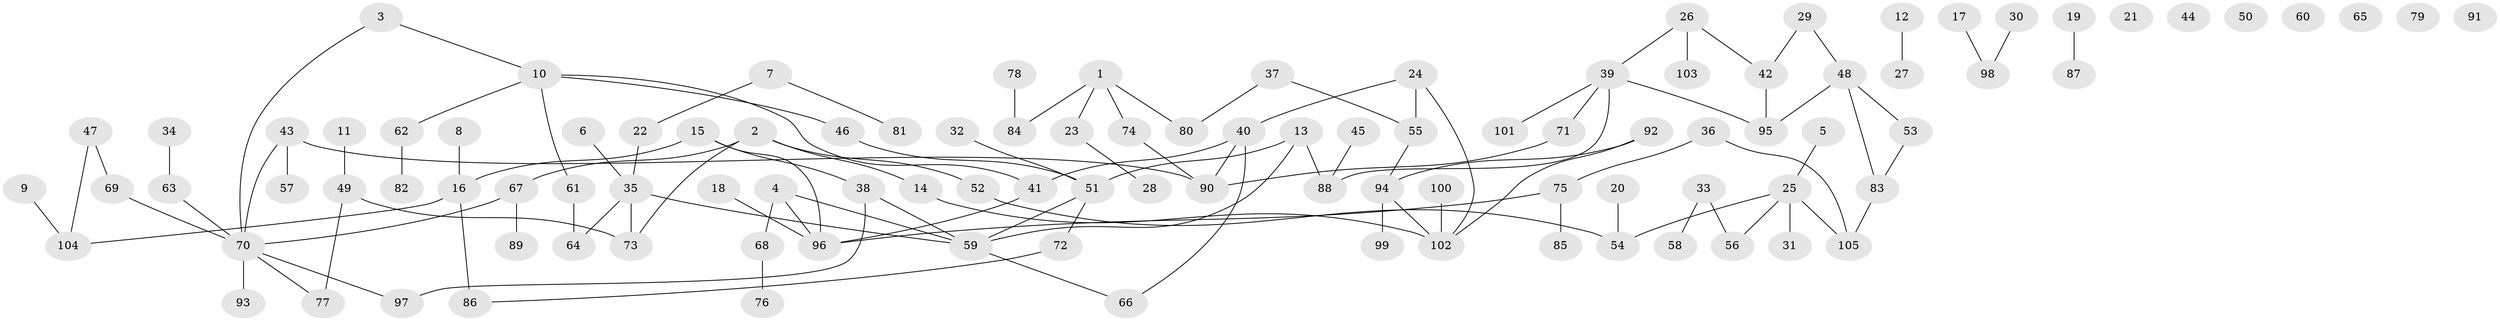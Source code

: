 // Generated by graph-tools (version 1.1) at 2025/33/03/09/25 02:33:57]
// undirected, 105 vertices, 115 edges
graph export_dot {
graph [start="1"]
  node [color=gray90,style=filled];
  1;
  2;
  3;
  4;
  5;
  6;
  7;
  8;
  9;
  10;
  11;
  12;
  13;
  14;
  15;
  16;
  17;
  18;
  19;
  20;
  21;
  22;
  23;
  24;
  25;
  26;
  27;
  28;
  29;
  30;
  31;
  32;
  33;
  34;
  35;
  36;
  37;
  38;
  39;
  40;
  41;
  42;
  43;
  44;
  45;
  46;
  47;
  48;
  49;
  50;
  51;
  52;
  53;
  54;
  55;
  56;
  57;
  58;
  59;
  60;
  61;
  62;
  63;
  64;
  65;
  66;
  67;
  68;
  69;
  70;
  71;
  72;
  73;
  74;
  75;
  76;
  77;
  78;
  79;
  80;
  81;
  82;
  83;
  84;
  85;
  86;
  87;
  88;
  89;
  90;
  91;
  92;
  93;
  94;
  95;
  96;
  97;
  98;
  99;
  100;
  101;
  102;
  103;
  104;
  105;
  1 -- 23;
  1 -- 74;
  1 -- 80;
  1 -- 84;
  2 -- 14;
  2 -- 52;
  2 -- 67;
  2 -- 73;
  3 -- 10;
  3 -- 70;
  4 -- 59;
  4 -- 68;
  4 -- 96;
  5 -- 25;
  6 -- 35;
  7 -- 22;
  7 -- 81;
  8 -- 16;
  9 -- 104;
  10 -- 41;
  10 -- 46;
  10 -- 61;
  10 -- 62;
  11 -- 49;
  12 -- 27;
  13 -- 51;
  13 -- 59;
  13 -- 88;
  14 -- 102;
  15 -- 16;
  15 -- 38;
  15 -- 96;
  16 -- 86;
  16 -- 104;
  17 -- 98;
  18 -- 96;
  19 -- 87;
  20 -- 54;
  22 -- 35;
  23 -- 28;
  24 -- 40;
  24 -- 55;
  24 -- 102;
  25 -- 31;
  25 -- 54;
  25 -- 56;
  25 -- 105;
  26 -- 39;
  26 -- 42;
  26 -- 103;
  29 -- 42;
  29 -- 48;
  30 -- 98;
  32 -- 51;
  33 -- 56;
  33 -- 58;
  34 -- 63;
  35 -- 59;
  35 -- 64;
  35 -- 73;
  36 -- 75;
  36 -- 105;
  37 -- 55;
  37 -- 80;
  38 -- 59;
  38 -- 97;
  39 -- 71;
  39 -- 88;
  39 -- 95;
  39 -- 101;
  40 -- 41;
  40 -- 66;
  40 -- 90;
  41 -- 96;
  42 -- 95;
  43 -- 57;
  43 -- 70;
  43 -- 90;
  45 -- 88;
  46 -- 51;
  47 -- 69;
  47 -- 104;
  48 -- 53;
  48 -- 83;
  48 -- 95;
  49 -- 73;
  49 -- 77;
  51 -- 59;
  51 -- 72;
  52 -- 54;
  53 -- 83;
  55 -- 94;
  59 -- 66;
  61 -- 64;
  62 -- 82;
  63 -- 70;
  67 -- 70;
  67 -- 89;
  68 -- 76;
  69 -- 70;
  70 -- 77;
  70 -- 93;
  70 -- 97;
  71 -- 90;
  72 -- 86;
  74 -- 90;
  75 -- 85;
  75 -- 96;
  78 -- 84;
  83 -- 105;
  92 -- 94;
  92 -- 102;
  94 -- 99;
  94 -- 102;
  100 -- 102;
}
